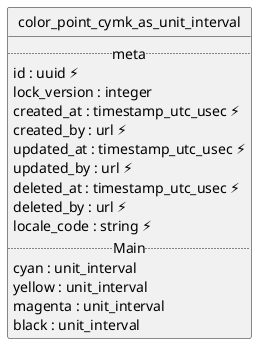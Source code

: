 @startuml uml
skinparam monochrome true
skinparam linetype ortho
hide circle

entity color_point_cymk_as_unit_interval {
  .. meta ..
  id : uuid ⚡
  lock_version : integer
  created_at : timestamp_utc_usec ⚡
  created_by : url ⚡
  updated_at : timestamp_utc_usec ⚡
  updated_by : url ⚡
  deleted_at : timestamp_utc_usec ⚡
  deleted_by : url ⚡
  locale_code : string ⚡
  .. Main ..
  cyan : unit_interval
  yellow : unit_interval
  magenta : unit_interval
  black : unit_interval
}

@enduml
